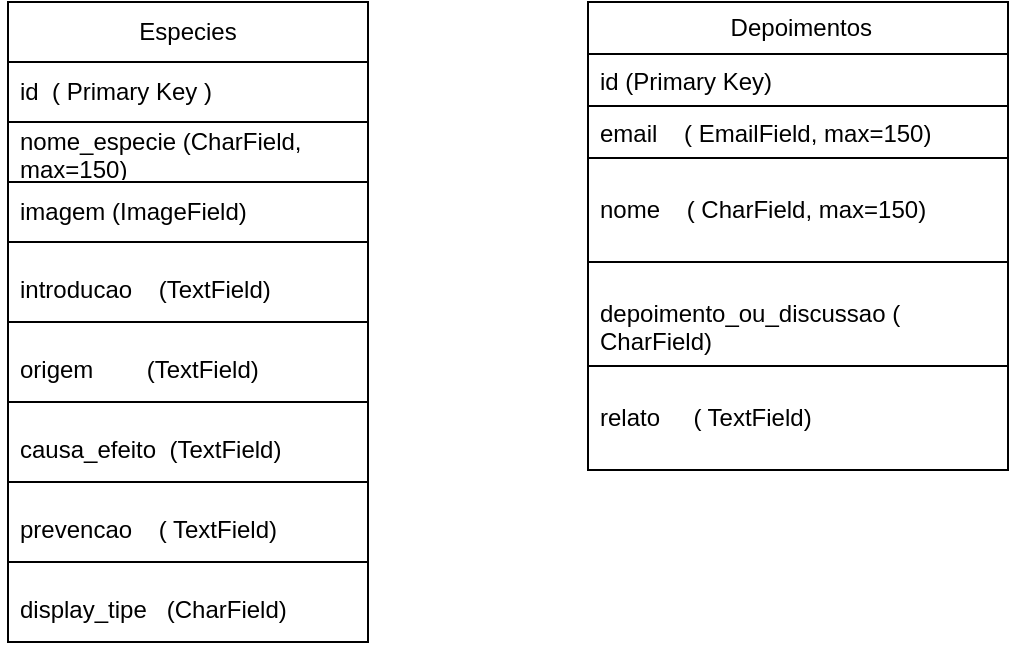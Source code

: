 <mxfile version="24.7.7">
  <diagram name="Página-1" id="HHGNHeTX5g3u2qQpBAYj">
    <mxGraphModel dx="880" dy="460" grid="1" gridSize="10" guides="1" tooltips="1" connect="1" arrows="1" fold="1" page="1" pageScale="1" pageWidth="827" pageHeight="1169" math="0" shadow="0">
      <root>
        <mxCell id="0" />
        <mxCell id="1" parent="0" />
        <mxCell id="NQyd2q7vFR3mFXspPhgw-5" value="Especies" style="swimlane;fontStyle=0;childLayout=stackLayout;horizontal=1;startSize=30;horizontalStack=0;resizeParent=1;resizeParentMax=0;resizeLast=0;collapsible=1;marginBottom=0;whiteSpace=wrap;html=1;" vertex="1" parent="1">
          <mxGeometry x="220" y="180" width="180" height="90" as="geometry" />
        </mxCell>
        <mxCell id="NQyd2q7vFR3mFXspPhgw-6" value="id&amp;nbsp; ( Primary Key )" style="text;strokeColor=none;fillColor=none;align=left;verticalAlign=middle;spacingLeft=4;spacingRight=4;overflow=hidden;points=[[0,0.5],[1,0.5]];portConstraint=eastwest;rotatable=0;whiteSpace=wrap;html=1;" vertex="1" parent="NQyd2q7vFR3mFXspPhgw-5">
          <mxGeometry y="30" width="180" height="30" as="geometry" />
        </mxCell>
        <mxCell id="NQyd2q7vFR3mFXspPhgw-7" value="nome_especie (CharField, max=150)" style="text;strokeColor=default;fillColor=none;align=left;verticalAlign=middle;spacingLeft=4;spacingRight=4;overflow=hidden;points=[[0,0.5],[1,0.5]];portConstraint=eastwest;rotatable=0;whiteSpace=wrap;html=1;" vertex="1" parent="NQyd2q7vFR3mFXspPhgw-5">
          <mxGeometry y="60" width="180" height="30" as="geometry" />
        </mxCell>
        <mxCell id="NQyd2q7vFR3mFXspPhgw-11" value="&lt;div&gt;&lt;table&gt;&lt;tbody&gt;&lt;tr&gt;&lt;td&gt;&lt;br&gt;&lt;/td&gt;&lt;td&gt;&lt;br&gt;&lt;/td&gt;&lt;td&gt;&lt;br&gt;&lt;/td&gt;&lt;/tr&gt;&lt;tr&gt;&lt;td&gt;&lt;br&gt;&lt;/td&gt;&lt;td&gt;&lt;br&gt;&lt;/td&gt;&lt;td&gt;&lt;br&gt;&lt;/td&gt;&lt;/tr&gt;&lt;tr&gt;&lt;td&gt;&lt;br&gt;&lt;/td&gt;&lt;td&gt;&lt;br&gt;&lt;/td&gt;&lt;td&gt;&lt;br&gt;&lt;/td&gt;&lt;/tr&gt;&lt;tr&gt;&lt;td&gt;&lt;br&gt;&lt;/td&gt;&lt;td&gt;&lt;br&gt;&lt;/td&gt;&lt;td&gt;&lt;br&gt;&lt;/td&gt;&lt;/tr&gt;&lt;/tbody&gt;&lt;/table&gt;&lt;br&gt;&lt;/div&gt;" style="text;strokeColor=none;fillColor=none;align=left;verticalAlign=middle;spacingLeft=4;spacingRight=4;overflow=hidden;points=[[0,0.5],[1,0.5]];portConstraint=eastwest;rotatable=0;whiteSpace=wrap;html=1;shadow=1;" vertex="1" parent="1">
          <mxGeometry x="220" y="300" width="140" height="30" as="geometry" />
        </mxCell>
        <mxCell id="NQyd2q7vFR3mFXspPhgw-8" value="&#xa;&lt;span style=&quot;white-space: pre-wrap;&quot; class=&quot;selectable-text copyable-text false&quot;&gt;introducao    (TextField)&lt;/span&gt;&#xa;&#xa;" style="text;strokeColor=default;fillColor=none;align=left;verticalAlign=middle;spacingLeft=4;spacingRight=4;overflow=hidden;points=[[0,0.5],[1,0.5]];portConstraint=eastwest;rotatable=0;whiteSpace=wrap;html=1;" vertex="1" parent="1">
          <mxGeometry x="220" y="300" width="180" height="40" as="geometry" />
        </mxCell>
        <mxCell id="NQyd2q7vFR3mFXspPhgw-12" value="imagem (ImageField)" style="text;strokeColor=default;fillColor=none;align=left;verticalAlign=middle;spacingLeft=4;spacingRight=4;overflow=hidden;points=[[0,0.5],[1,0.5]];portConstraint=eastwest;rotatable=0;whiteSpace=wrap;html=1;" vertex="1" parent="1">
          <mxGeometry x="220" y="270" width="180" height="30" as="geometry" />
        </mxCell>
        <mxCell id="NQyd2q7vFR3mFXspPhgw-13" value="&#xa;&lt;span style=&quot;white-space: pre-wrap;&quot; class=&quot;selectable-text copyable-text false&quot;&gt;origem        (TextField)&lt;/span&gt;&#xa;&#xa;" style="text;strokeColor=default;fillColor=none;align=left;verticalAlign=middle;spacingLeft=4;spacingRight=4;overflow=hidden;points=[[0,0.5],[1,0.5]];portConstraint=eastwest;rotatable=0;whiteSpace=wrap;html=1;" vertex="1" parent="1">
          <mxGeometry x="220" y="340" width="180" height="40" as="geometry" />
        </mxCell>
        <mxCell id="NQyd2q7vFR3mFXspPhgw-14" value="&#xa;&lt;span style=&quot;white-space: pre-wrap;&quot; class=&quot;selectable-text copyable-text false&quot;&gt;causa_efeito  (TextField)&lt;/span&gt;&#xa;&#xa;" style="text;strokeColor=default;fillColor=none;align=left;verticalAlign=middle;spacingLeft=4;spacingRight=4;overflow=hidden;points=[[0,0.5],[1,0.5]];portConstraint=eastwest;rotatable=0;whiteSpace=wrap;html=1;" vertex="1" parent="1">
          <mxGeometry x="220" y="380" width="180" height="40" as="geometry" />
        </mxCell>
        <mxCell id="NQyd2q7vFR3mFXspPhgw-15" value="&#xa;&lt;span style=&quot;white-space: pre-wrap;&quot; class=&quot;selectable-text copyable-text false&quot;&gt;prevencao    ( TextField)&lt;/span&gt;&#xa;&#xa;" style="text;strokeColor=default;fillColor=none;align=left;verticalAlign=middle;spacingLeft=4;spacingRight=4;overflow=hidden;points=[[0,0.5],[1,0.5]];portConstraint=eastwest;rotatable=0;whiteSpace=wrap;html=1;" vertex="1" parent="1">
          <mxGeometry x="220" y="420" width="180" height="40" as="geometry" />
        </mxCell>
        <mxCell id="NQyd2q7vFR3mFXspPhgw-16" value="&#xa;&lt;span style=&quot;white-space: pre-wrap;&quot; class=&quot;selectable-text copyable-text false&quot;&gt;display_tipe   (CharField)&lt;/span&gt;&#xa;&#xa;" style="text;strokeColor=default;fillColor=none;align=left;verticalAlign=middle;spacingLeft=4;spacingRight=4;overflow=hidden;points=[[0,0.5],[1,0.5]];portConstraint=eastwest;rotatable=0;whiteSpace=wrap;html=1;" vertex="1" parent="1">
          <mxGeometry x="220" y="460" width="180" height="40" as="geometry" />
        </mxCell>
        <mxCell id="NQyd2q7vFR3mFXspPhgw-17" value="&amp;nbsp;Depoimentos" style="swimlane;fontStyle=0;childLayout=stackLayout;horizontal=1;startSize=26;fillColor=none;horizontalStack=0;resizeParent=1;resizeParentMax=0;resizeLast=0;collapsible=1;marginBottom=0;whiteSpace=wrap;html=1;" vertex="1" parent="1">
          <mxGeometry x="510" y="180" width="210" height="130" as="geometry" />
        </mxCell>
        <mxCell id="NQyd2q7vFR3mFXspPhgw-18" value="&lt;span style=&quot;white-space-collapse: preserve;&quot; class=&quot;selectable-text copyable-text false&quot;&gt;id (Primary Key)&lt;/span&gt;" style="text;strokeColor=none;fillColor=none;align=left;verticalAlign=top;spacingLeft=4;spacingRight=4;overflow=hidden;rotatable=0;points=[[0,0.5],[1,0.5]];portConstraint=eastwest;whiteSpace=wrap;html=1;" vertex="1" parent="NQyd2q7vFR3mFXspPhgw-17">
          <mxGeometry y="26" width="210" height="26" as="geometry" />
        </mxCell>
        <mxCell id="NQyd2q7vFR3mFXspPhgw-19" value="&lt;span style=&quot;white-space-collapse: preserve;&quot; class=&quot;selectable-text copyable-text false&quot;&gt;email    ( EmailField, max=150)&lt;/span&gt;" style="text;strokeColor=default;fillColor=none;align=left;verticalAlign=top;spacingLeft=4;spacingRight=4;overflow=hidden;rotatable=0;points=[[0,0.5],[1,0.5]];portConstraint=eastwest;whiteSpace=wrap;html=1;" vertex="1" parent="NQyd2q7vFR3mFXspPhgw-17">
          <mxGeometry y="52" width="210" height="26" as="geometry" />
        </mxCell>
        <mxCell id="NQyd2q7vFR3mFXspPhgw-20" value="&lt;p class=&quot;selectable-text copyable-text x15bjb6t x1n2onr6&quot;&gt;&lt;span style=&quot;white-space-collapse: preserve; background-color: initial;&quot;&gt;nome    ( CharField, max=150)&lt;/span&gt;&lt;/p&gt;" style="text;strokeColor=none;fillColor=none;align=left;verticalAlign=top;spacingLeft=4;spacingRight=4;overflow=hidden;rotatable=0;points=[[0,0.5],[1,0.5]];portConstraint=eastwest;whiteSpace=wrap;html=1;" vertex="1" parent="NQyd2q7vFR3mFXspPhgw-17">
          <mxGeometry y="78" width="210" height="52" as="geometry" />
        </mxCell>
        <mxCell id="NQyd2q7vFR3mFXspPhgw-22" value="&lt;p class=&quot;selectable-text copyable-text x15bjb6t x1n2onr6&quot;&gt;&lt;span style=&quot;white-space-collapse: preserve;&quot; class=&quot;selectable-text copyable-text false&quot;&gt;depoimento_ou_discussao ( CharField)&lt;/span&gt;&lt;/p&gt;" style="text;strokeColor=default;fillColor=none;align=left;verticalAlign=top;spacingLeft=4;spacingRight=4;overflow=hidden;rotatable=0;points=[[0,0.5],[1,0.5]];portConstraint=eastwest;whiteSpace=wrap;html=1;" vertex="1" parent="1">
          <mxGeometry x="510" y="310" width="210" height="52" as="geometry" />
        </mxCell>
        <mxCell id="NQyd2q7vFR3mFXspPhgw-23" value="&lt;p class=&quot;selectable-text copyable-text x15bjb6t x1n2onr6&quot;&gt;&lt;span style=&quot;white-space-collapse: preserve;&quot; class=&quot;selectable-text copyable-text false&quot;&gt;relato     ( TextField)&lt;/span&gt;&lt;/p&gt;" style="text;strokeColor=default;fillColor=none;align=left;verticalAlign=top;spacingLeft=4;spacingRight=4;overflow=hidden;rotatable=0;points=[[0,0.5],[1,0.5]];portConstraint=eastwest;whiteSpace=wrap;html=1;" vertex="1" parent="1">
          <mxGeometry x="510" y="362" width="210" height="52" as="geometry" />
        </mxCell>
      </root>
    </mxGraphModel>
  </diagram>
</mxfile>
